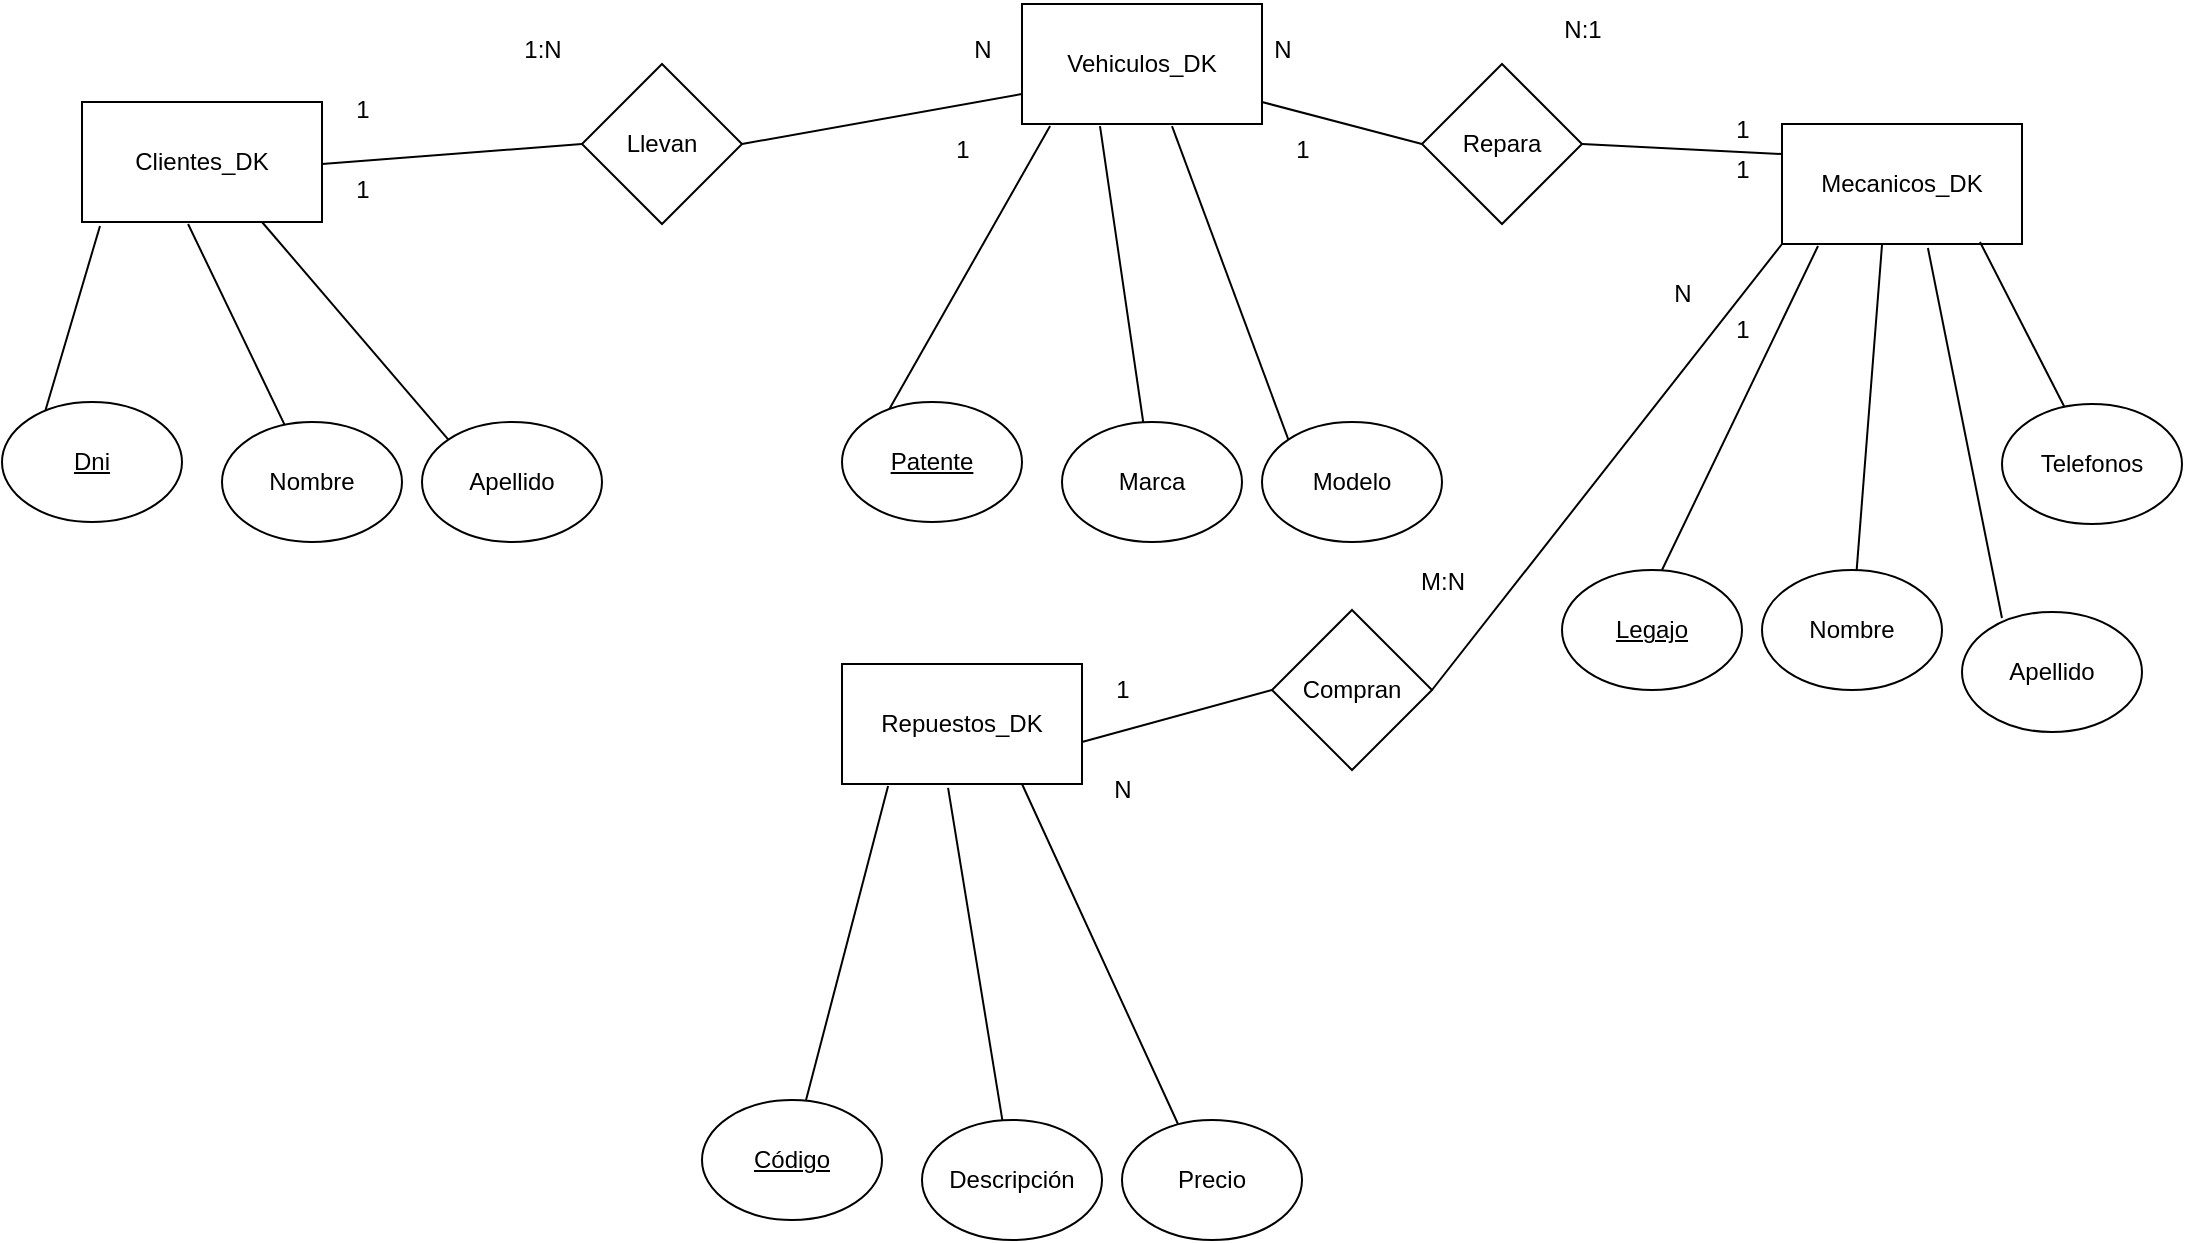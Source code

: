 <mxfile version="24.7.16">
  <diagram name="Página-1" id="CCXym6B-bNPeG-zs62d1">
    <mxGraphModel dx="1114" dy="434" grid="1" gridSize="10" guides="1" tooltips="1" connect="1" arrows="1" fold="1" page="1" pageScale="1" pageWidth="1169" pageHeight="827" math="0" shadow="0">
      <root>
        <mxCell id="0" />
        <mxCell id="1" parent="0" />
        <mxCell id="KMTcKbbNrr3K3NqGmCsy-1" value="Clientes_DK" style="rounded=0;whiteSpace=wrap;html=1;" vertex="1" parent="1">
          <mxGeometry x="70" y="129" width="120" height="60" as="geometry" />
        </mxCell>
        <mxCell id="KMTcKbbNrr3K3NqGmCsy-2" value="Vehiculos_DK" style="rounded=0;whiteSpace=wrap;html=1;" vertex="1" parent="1">
          <mxGeometry x="540" y="80" width="120" height="60" as="geometry" />
        </mxCell>
        <mxCell id="KMTcKbbNrr3K3NqGmCsy-3" value="Mecanicos_DK" style="rounded=0;whiteSpace=wrap;html=1;" vertex="1" parent="1">
          <mxGeometry x="920" y="140" width="120" height="60" as="geometry" />
        </mxCell>
        <mxCell id="KMTcKbbNrr3K3NqGmCsy-4" value="Repuestos_DK" style="rounded=0;whiteSpace=wrap;html=1;" vertex="1" parent="1">
          <mxGeometry x="450" y="410" width="120" height="60" as="geometry" />
        </mxCell>
        <mxCell id="KMTcKbbNrr3K3NqGmCsy-5" value="" style="endArrow=none;html=1;rounded=0;entryX=0.075;entryY=1.033;entryDx=0;entryDy=0;entryPerimeter=0;" edge="1" parent="1" target="KMTcKbbNrr3K3NqGmCsy-1">
          <mxGeometry width="50" height="50" relative="1" as="geometry">
            <mxPoint x="50" y="289" as="sourcePoint" />
            <mxPoint x="100" y="239" as="targetPoint" />
          </mxGeometry>
        </mxCell>
        <mxCell id="KMTcKbbNrr3K3NqGmCsy-8" value="Apellido" style="ellipse;whiteSpace=wrap;html=1;" vertex="1" parent="1">
          <mxGeometry x="240" y="289" width="90" height="60" as="geometry" />
        </mxCell>
        <mxCell id="KMTcKbbNrr3K3NqGmCsy-9" value="Nombre" style="ellipse;whiteSpace=wrap;html=1;" vertex="1" parent="1">
          <mxGeometry x="140" y="289" width="90" height="60" as="geometry" />
        </mxCell>
        <mxCell id="KMTcKbbNrr3K3NqGmCsy-10" value="&lt;u&gt;Dni&lt;/u&gt;" style="ellipse;whiteSpace=wrap;html=1;" vertex="1" parent="1">
          <mxGeometry x="30" y="279" width="90" height="60" as="geometry" />
        </mxCell>
        <mxCell id="KMTcKbbNrr3K3NqGmCsy-11" value="" style="endArrow=none;html=1;rounded=0;entryX=0.442;entryY=1.017;entryDx=0;entryDy=0;entryPerimeter=0;" edge="1" parent="1" source="KMTcKbbNrr3K3NqGmCsy-9" target="KMTcKbbNrr3K3NqGmCsy-1">
          <mxGeometry width="50" height="50" relative="1" as="geometry">
            <mxPoint x="210" y="279" as="sourcePoint" />
            <mxPoint x="260" y="229" as="targetPoint" />
          </mxGeometry>
        </mxCell>
        <mxCell id="KMTcKbbNrr3K3NqGmCsy-13" value="" style="endArrow=none;html=1;rounded=0;entryX=0.75;entryY=1;entryDx=0;entryDy=0;exitX=0;exitY=0;exitDx=0;exitDy=0;" edge="1" parent="1" source="KMTcKbbNrr3K3NqGmCsy-8" target="KMTcKbbNrr3K3NqGmCsy-1">
          <mxGeometry width="50" height="50" relative="1" as="geometry">
            <mxPoint x="250" y="304" as="sourcePoint" />
            <mxPoint x="300" y="254" as="targetPoint" />
          </mxGeometry>
        </mxCell>
        <mxCell id="KMTcKbbNrr3K3NqGmCsy-14" value="" style="endArrow=none;html=1;rounded=0;entryX=0.117;entryY=1.017;entryDx=0;entryDy=0;entryPerimeter=0;" edge="1" parent="1" target="KMTcKbbNrr3K3NqGmCsy-2">
          <mxGeometry width="50" height="50" relative="1" as="geometry">
            <mxPoint x="470" y="289" as="sourcePoint" />
            <mxPoint x="499" y="191" as="targetPoint" />
          </mxGeometry>
        </mxCell>
        <mxCell id="KMTcKbbNrr3K3NqGmCsy-15" value="Modelo" style="ellipse;whiteSpace=wrap;html=1;" vertex="1" parent="1">
          <mxGeometry x="660" y="289" width="90" height="60" as="geometry" />
        </mxCell>
        <mxCell id="KMTcKbbNrr3K3NqGmCsy-16" value="Marca" style="ellipse;whiteSpace=wrap;html=1;" vertex="1" parent="1">
          <mxGeometry x="560" y="289" width="90" height="60" as="geometry" />
        </mxCell>
        <mxCell id="KMTcKbbNrr3K3NqGmCsy-17" value="&lt;u&gt;Patente&lt;/u&gt;" style="ellipse;whiteSpace=wrap;html=1;" vertex="1" parent="1">
          <mxGeometry x="450" y="279" width="90" height="60" as="geometry" />
        </mxCell>
        <mxCell id="KMTcKbbNrr3K3NqGmCsy-18" value="" style="endArrow=none;html=1;rounded=0;entryX=0.325;entryY=1.017;entryDx=0;entryDy=0;entryPerimeter=0;" edge="1" parent="1" source="KMTcKbbNrr3K3NqGmCsy-16" target="KMTcKbbNrr3K3NqGmCsy-2">
          <mxGeometry width="50" height="50" relative="1" as="geometry">
            <mxPoint x="630" y="279" as="sourcePoint" />
            <mxPoint x="543" y="190" as="targetPoint" />
          </mxGeometry>
        </mxCell>
        <mxCell id="KMTcKbbNrr3K3NqGmCsy-19" value="" style="endArrow=none;html=1;rounded=0;entryX=0.625;entryY=1.017;entryDx=0;entryDy=0;entryPerimeter=0;exitX=0;exitY=0;exitDx=0;exitDy=0;" edge="1" parent="1" source="KMTcKbbNrr3K3NqGmCsy-15" target="KMTcKbbNrr3K3NqGmCsy-2">
          <mxGeometry width="50" height="50" relative="1" as="geometry">
            <mxPoint x="670" y="304" as="sourcePoint" />
            <mxPoint x="570" y="190" as="targetPoint" />
          </mxGeometry>
        </mxCell>
        <mxCell id="KMTcKbbNrr3K3NqGmCsy-20" value="" style="endArrow=none;html=1;rounded=0;entryX=0.15;entryY=1.017;entryDx=0;entryDy=0;entryPerimeter=0;" edge="1" parent="1" target="KMTcKbbNrr3K3NqGmCsy-3">
          <mxGeometry width="50" height="50" relative="1" as="geometry">
            <mxPoint x="860" y="363" as="sourcePoint" />
            <mxPoint x="944" y="215" as="targetPoint" />
          </mxGeometry>
        </mxCell>
        <mxCell id="KMTcKbbNrr3K3NqGmCsy-21" value="Apellido" style="ellipse;whiteSpace=wrap;html=1;" vertex="1" parent="1">
          <mxGeometry x="1010" y="384" width="90" height="60" as="geometry" />
        </mxCell>
        <mxCell id="KMTcKbbNrr3K3NqGmCsy-22" value="Nombre" style="ellipse;whiteSpace=wrap;html=1;" vertex="1" parent="1">
          <mxGeometry x="910" y="363" width="90" height="60" as="geometry" />
        </mxCell>
        <mxCell id="KMTcKbbNrr3K3NqGmCsy-23" value="&lt;u&gt;Legajo&lt;/u&gt;" style="ellipse;whiteSpace=wrap;html=1;" vertex="1" parent="1">
          <mxGeometry x="810" y="363" width="90" height="60" as="geometry" />
        </mxCell>
        <mxCell id="KMTcKbbNrr3K3NqGmCsy-24" value="" style="endArrow=none;html=1;rounded=0;entryX=0.417;entryY=1;entryDx=0;entryDy=0;entryPerimeter=0;" edge="1" parent="1" source="KMTcKbbNrr3K3NqGmCsy-22" target="KMTcKbbNrr3K3NqGmCsy-3">
          <mxGeometry width="50" height="50" relative="1" as="geometry">
            <mxPoint x="1020" y="353" as="sourcePoint" />
            <mxPoint x="969" y="215" as="targetPoint" />
          </mxGeometry>
        </mxCell>
        <mxCell id="KMTcKbbNrr3K3NqGmCsy-25" value="" style="endArrow=none;html=1;rounded=0;entryX=0.608;entryY=1.033;entryDx=0;entryDy=0;entryPerimeter=0;exitX=0.222;exitY=0.05;exitDx=0;exitDy=0;exitPerimeter=0;" edge="1" parent="1" source="KMTcKbbNrr3K3NqGmCsy-21" target="KMTcKbbNrr3K3NqGmCsy-3">
          <mxGeometry width="50" height="50" relative="1" as="geometry">
            <mxPoint x="1060" y="378" as="sourcePoint" />
            <mxPoint x="1005" y="215" as="targetPoint" />
          </mxGeometry>
        </mxCell>
        <mxCell id="KMTcKbbNrr3K3NqGmCsy-26" value="" style="endArrow=none;html=1;rounded=0;entryX=0.825;entryY=0.983;entryDx=0;entryDy=0;entryPerimeter=0;exitX=0.367;exitY=0.083;exitDx=0;exitDy=0;exitPerimeter=0;" edge="1" parent="1" source="KMTcKbbNrr3K3NqGmCsy-27" target="KMTcKbbNrr3K3NqGmCsy-3">
          <mxGeometry width="50" height="50" relative="1" as="geometry">
            <mxPoint x="1060" y="280" as="sourcePoint" />
            <mxPoint x="1110" y="230" as="targetPoint" />
          </mxGeometry>
        </mxCell>
        <mxCell id="KMTcKbbNrr3K3NqGmCsy-27" value="Telefonos" style="ellipse;whiteSpace=wrap;html=1;" vertex="1" parent="1">
          <mxGeometry x="1030" y="280" width="90" height="60" as="geometry" />
        </mxCell>
        <mxCell id="KMTcKbbNrr3K3NqGmCsy-28" value="" style="endArrow=none;html=1;rounded=0;entryX=0.192;entryY=1.017;entryDx=0;entryDy=0;entryPerimeter=0;exitX=0.578;exitY=0;exitDx=0;exitDy=0;exitPerimeter=0;" edge="1" parent="1" source="KMTcKbbNrr3K3NqGmCsy-31" target="KMTcKbbNrr3K3NqGmCsy-4">
          <mxGeometry width="50" height="50" relative="1" as="geometry">
            <mxPoint x="400" y="638" as="sourcePoint" />
            <mxPoint x="484" y="490" as="targetPoint" />
          </mxGeometry>
        </mxCell>
        <mxCell id="KMTcKbbNrr3K3NqGmCsy-29" value="Precio" style="ellipse;whiteSpace=wrap;html=1;" vertex="1" parent="1">
          <mxGeometry x="590" y="638" width="90" height="60" as="geometry" />
        </mxCell>
        <mxCell id="KMTcKbbNrr3K3NqGmCsy-30" value="Descripción" style="ellipse;whiteSpace=wrap;html=1;" vertex="1" parent="1">
          <mxGeometry x="490" y="638" width="90" height="60" as="geometry" />
        </mxCell>
        <mxCell id="KMTcKbbNrr3K3NqGmCsy-31" value="&lt;u&gt;Código&lt;/u&gt;" style="ellipse;whiteSpace=wrap;html=1;" vertex="1" parent="1">
          <mxGeometry x="380" y="628" width="90" height="60" as="geometry" />
        </mxCell>
        <mxCell id="KMTcKbbNrr3K3NqGmCsy-32" value="" style="endArrow=none;html=1;rounded=0;entryX=0.442;entryY=1.033;entryDx=0;entryDy=0;entryPerimeter=0;" edge="1" parent="1" source="KMTcKbbNrr3K3NqGmCsy-30" target="KMTcKbbNrr3K3NqGmCsy-4">
          <mxGeometry width="50" height="50" relative="1" as="geometry">
            <mxPoint x="560" y="628" as="sourcePoint" />
            <mxPoint x="509" y="490" as="targetPoint" />
          </mxGeometry>
        </mxCell>
        <mxCell id="KMTcKbbNrr3K3NqGmCsy-33" value="" style="endArrow=none;html=1;rounded=0;entryX=0.75;entryY=1;entryDx=0;entryDy=0;" edge="1" parent="1" target="KMTcKbbNrr3K3NqGmCsy-4">
          <mxGeometry width="50" height="50" relative="1" as="geometry">
            <mxPoint x="618" y="640" as="sourcePoint" />
            <mxPoint x="545" y="490" as="targetPoint" />
          </mxGeometry>
        </mxCell>
        <mxCell id="KMTcKbbNrr3K3NqGmCsy-34" value="Llevan" style="rhombus;whiteSpace=wrap;html=1;" vertex="1" parent="1">
          <mxGeometry x="320" y="110" width="80" height="80" as="geometry" />
        </mxCell>
        <mxCell id="KMTcKbbNrr3K3NqGmCsy-35" value="Compran" style="rhombus;whiteSpace=wrap;html=1;" vertex="1" parent="1">
          <mxGeometry x="665" y="383" width="80" height="80" as="geometry" />
        </mxCell>
        <mxCell id="KMTcKbbNrr3K3NqGmCsy-36" value="" style="endArrow=none;html=1;rounded=0;entryX=0;entryY=0.5;entryDx=0;entryDy=0;" edge="1" parent="1" target="KMTcKbbNrr3K3NqGmCsy-34">
          <mxGeometry width="50" height="50" relative="1" as="geometry">
            <mxPoint x="190" y="160" as="sourcePoint" />
            <mxPoint x="240" y="110" as="targetPoint" />
          </mxGeometry>
        </mxCell>
        <mxCell id="KMTcKbbNrr3K3NqGmCsy-37" value="" style="endArrow=none;html=1;rounded=0;entryX=0;entryY=0.75;entryDx=0;entryDy=0;" edge="1" parent="1" target="KMTcKbbNrr3K3NqGmCsy-2">
          <mxGeometry width="50" height="50" relative="1" as="geometry">
            <mxPoint x="400" y="150" as="sourcePoint" />
            <mxPoint x="450" y="100" as="targetPoint" />
          </mxGeometry>
        </mxCell>
        <mxCell id="KMTcKbbNrr3K3NqGmCsy-38" value="" style="endArrow=none;html=1;rounded=0;entryX=0;entryY=0.5;entryDx=0;entryDy=0;" edge="1" parent="1" target="KMTcKbbNrr3K3NqGmCsy-35">
          <mxGeometry width="50" height="50" relative="1" as="geometry">
            <mxPoint x="570" y="449" as="sourcePoint" />
            <mxPoint x="620" y="399" as="targetPoint" />
          </mxGeometry>
        </mxCell>
        <mxCell id="KMTcKbbNrr3K3NqGmCsy-39" value="" style="endArrow=none;html=1;rounded=0;entryX=0;entryY=1;entryDx=0;entryDy=0;exitX=1;exitY=0.5;exitDx=0;exitDy=0;" edge="1" parent="1" source="KMTcKbbNrr3K3NqGmCsy-35" target="KMTcKbbNrr3K3NqGmCsy-3">
          <mxGeometry width="50" height="50" relative="1" as="geometry">
            <mxPoint x="760" y="423" as="sourcePoint" />
            <mxPoint x="810" y="373" as="targetPoint" />
          </mxGeometry>
        </mxCell>
        <mxCell id="KMTcKbbNrr3K3NqGmCsy-40" value="Repara" style="rhombus;whiteSpace=wrap;html=1;" vertex="1" parent="1">
          <mxGeometry x="740" y="110" width="80" height="80" as="geometry" />
        </mxCell>
        <mxCell id="KMTcKbbNrr3K3NqGmCsy-41" value="" style="endArrow=none;html=1;rounded=0;entryX=0;entryY=0.5;entryDx=0;entryDy=0;" edge="1" parent="1" target="KMTcKbbNrr3K3NqGmCsy-40">
          <mxGeometry width="50" height="50" relative="1" as="geometry">
            <mxPoint x="660" y="129" as="sourcePoint" />
            <mxPoint x="710" y="79" as="targetPoint" />
          </mxGeometry>
        </mxCell>
        <mxCell id="KMTcKbbNrr3K3NqGmCsy-42" value="" style="endArrow=none;html=1;rounded=0;entryX=0;entryY=0.25;entryDx=0;entryDy=0;" edge="1" parent="1" target="KMTcKbbNrr3K3NqGmCsy-3">
          <mxGeometry width="50" height="50" relative="1" as="geometry">
            <mxPoint x="820" y="150" as="sourcePoint" />
            <mxPoint x="870" y="100" as="targetPoint" />
          </mxGeometry>
        </mxCell>
        <mxCell id="KMTcKbbNrr3K3NqGmCsy-43" value="1" style="text;html=1;align=center;verticalAlign=middle;resizable=0;points=[];autosize=1;strokeColor=none;fillColor=none;" vertex="1" parent="1">
          <mxGeometry x="575" y="408" width="30" height="30" as="geometry" />
        </mxCell>
        <mxCell id="KMTcKbbNrr3K3NqGmCsy-44" value="N" style="text;html=1;align=center;verticalAlign=middle;resizable=0;points=[];autosize=1;strokeColor=none;fillColor=none;" vertex="1" parent="1">
          <mxGeometry x="575" y="458" width="30" height="30" as="geometry" />
        </mxCell>
        <mxCell id="KMTcKbbNrr3K3NqGmCsy-45" value="N" style="text;html=1;align=center;verticalAlign=middle;resizable=0;points=[];autosize=1;strokeColor=none;fillColor=none;" vertex="1" parent="1">
          <mxGeometry x="855" y="210" width="30" height="30" as="geometry" />
        </mxCell>
        <mxCell id="KMTcKbbNrr3K3NqGmCsy-46" value="1" style="text;html=1;align=center;verticalAlign=middle;resizable=0;points=[];autosize=1;strokeColor=none;fillColor=none;" vertex="1" parent="1">
          <mxGeometry x="885" y="228" width="30" height="30" as="geometry" />
        </mxCell>
        <mxCell id="KMTcKbbNrr3K3NqGmCsy-47" value="M:N" style="text;html=1;align=center;verticalAlign=middle;resizable=0;points=[];autosize=1;strokeColor=none;fillColor=none;" vertex="1" parent="1">
          <mxGeometry x="725" y="354" width="50" height="30" as="geometry" />
        </mxCell>
        <mxCell id="KMTcKbbNrr3K3NqGmCsy-48" value="1" style="text;html=1;align=center;verticalAlign=middle;resizable=0;points=[];autosize=1;strokeColor=none;fillColor=none;" vertex="1" parent="1">
          <mxGeometry x="195" y="118" width="30" height="30" as="geometry" />
        </mxCell>
        <mxCell id="KMTcKbbNrr3K3NqGmCsy-49" value="1" style="text;html=1;align=center;verticalAlign=middle;resizable=0;points=[];autosize=1;strokeColor=none;fillColor=none;" vertex="1" parent="1">
          <mxGeometry x="195" y="158" width="30" height="30" as="geometry" />
        </mxCell>
        <mxCell id="KMTcKbbNrr3K3NqGmCsy-50" value="N" style="text;html=1;align=center;verticalAlign=middle;resizable=0;points=[];autosize=1;strokeColor=none;fillColor=none;" vertex="1" parent="1">
          <mxGeometry x="505" y="88" width="30" height="30" as="geometry" />
        </mxCell>
        <mxCell id="KMTcKbbNrr3K3NqGmCsy-51" value="1" style="text;html=1;align=center;verticalAlign=middle;resizable=0;points=[];autosize=1;strokeColor=none;fillColor=none;" vertex="1" parent="1">
          <mxGeometry x="495" y="138" width="30" height="30" as="geometry" />
        </mxCell>
        <mxCell id="KMTcKbbNrr3K3NqGmCsy-52" value="1" style="text;html=1;align=center;verticalAlign=middle;resizable=0;points=[];autosize=1;strokeColor=none;fillColor=none;" vertex="1" parent="1">
          <mxGeometry x="885" y="128" width="30" height="30" as="geometry" />
        </mxCell>
        <mxCell id="KMTcKbbNrr3K3NqGmCsy-53" value="1" style="text;html=1;align=center;verticalAlign=middle;resizable=0;points=[];autosize=1;strokeColor=none;fillColor=none;" vertex="1" parent="1">
          <mxGeometry x="885" y="148" width="30" height="30" as="geometry" />
        </mxCell>
        <mxCell id="KMTcKbbNrr3K3NqGmCsy-54" value="N" style="text;html=1;align=center;verticalAlign=middle;resizable=0;points=[];autosize=1;strokeColor=none;fillColor=none;" vertex="1" parent="1">
          <mxGeometry x="655" y="88" width="30" height="30" as="geometry" />
        </mxCell>
        <mxCell id="KMTcKbbNrr3K3NqGmCsy-55" value="1" style="text;html=1;align=center;verticalAlign=middle;resizable=0;points=[];autosize=1;strokeColor=none;fillColor=none;" vertex="1" parent="1">
          <mxGeometry x="665" y="138" width="30" height="30" as="geometry" />
        </mxCell>
        <mxCell id="KMTcKbbNrr3K3NqGmCsy-56" value="1:N" style="text;html=1;align=center;verticalAlign=middle;resizable=0;points=[];autosize=1;strokeColor=none;fillColor=none;" vertex="1" parent="1">
          <mxGeometry x="280" y="88" width="40" height="30" as="geometry" />
        </mxCell>
        <mxCell id="KMTcKbbNrr3K3NqGmCsy-64" value="N:1" style="text;html=1;align=center;verticalAlign=middle;resizable=0;points=[];autosize=1;strokeColor=none;fillColor=none;" vertex="1" parent="1">
          <mxGeometry x="800" y="78" width="40" height="30" as="geometry" />
        </mxCell>
      </root>
    </mxGraphModel>
  </diagram>
</mxfile>
